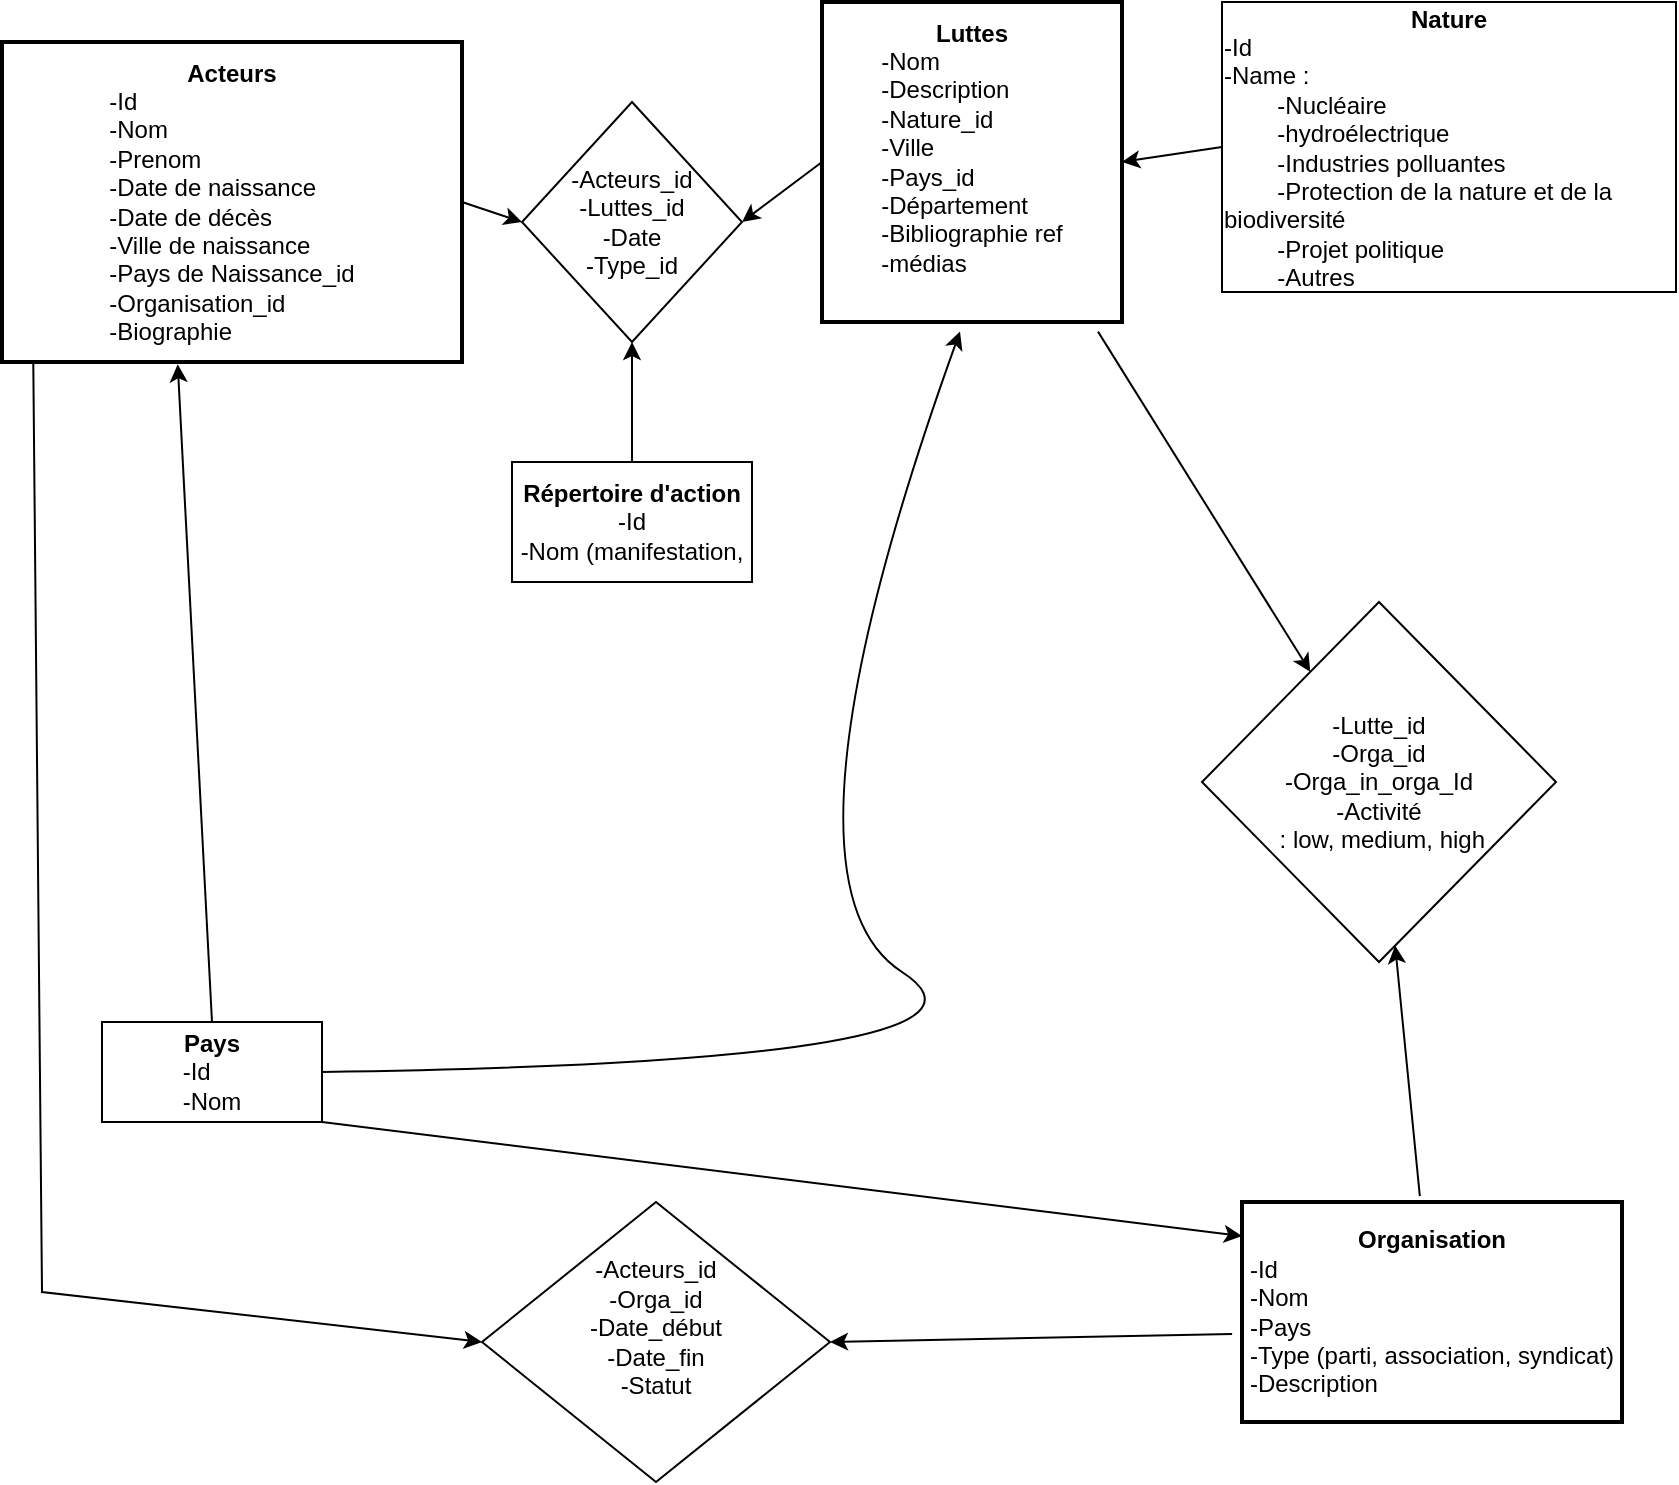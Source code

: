 <mxfile version="16.2.4" type="device"><diagram id="je6JyBu01keGbICuxLdY" name="Page-1"><mxGraphModel dx="2177" dy="793" grid="1" gridSize="10" guides="1" tooltips="1" connect="1" arrows="1" fold="1" page="1" pageScale="1" pageWidth="827" pageHeight="1169" math="0" shadow="0"><root><mxCell id="0"/><mxCell id="1" parent="0"/><mxCell id="A77caELL3C6r-TJ1Jlib-1" value="&lt;div&gt;&lt;b&gt;Acteurs&lt;/b&gt;&lt;/div&gt;&lt;div align=&quot;left&quot;&gt;-Id &lt;br&gt;&lt;/div&gt;&lt;div align=&quot;left&quot;&gt;-Nom&lt;/div&gt;&lt;div align=&quot;left&quot;&gt;-Prenom&lt;/div&gt;&lt;div align=&quot;left&quot;&gt;-Date de naissance&lt;/div&gt;&lt;div align=&quot;left&quot;&gt;-Date de décès&lt;/div&gt;&lt;div align=&quot;left&quot;&gt;-Ville de naissance&lt;/div&gt;&lt;div align=&quot;left&quot;&gt;-Pays de Naissance_id&lt;/div&gt;&lt;div align=&quot;left&quot;&gt;-Organisation_id&lt;/div&gt;&lt;div align=&quot;left&quot;&gt;-Biographie&lt;/div&gt;" style="rounded=0;whiteSpace=wrap;html=1;strokeWidth=2;" parent="1" vertex="1"><mxGeometry x="-10" y="30" width="230" height="160" as="geometry"/></mxCell><mxCell id="A77caELL3C6r-TJ1Jlib-2" value="&lt;div&gt;&lt;span&gt;Pays&lt;/span&gt;&lt;/div&gt;&lt;div align=&quot;left&quot;&gt;&lt;span&gt;&lt;span style=&quot;font-weight: normal&quot;&gt;-Id&lt;/span&gt;&lt;br&gt;&lt;/span&gt;&lt;/div&gt;&lt;div align=&quot;left&quot;&gt;&lt;span style=&quot;font-weight: normal&quot;&gt;-Nom&lt;/span&gt;&lt;br&gt;&lt;/div&gt;" style="text;html=1;strokeColor=default;fillColor=none;align=center;verticalAlign=middle;whiteSpace=wrap;rounded=0;fontStyle=1" parent="1" vertex="1"><mxGeometry x="40" y="520" width="110" height="50" as="geometry"/></mxCell><mxCell id="A77caELL3C6r-TJ1Jlib-4" value="&lt;div&gt;&lt;b&gt;Luttes&lt;/b&gt;&lt;/div&gt;&lt;div align=&quot;left&quot;&gt;-Nom&lt;/div&gt;&lt;div align=&quot;left&quot;&gt;-Description&lt;br&gt;&lt;/div&gt;&lt;div align=&quot;left&quot;&gt;-Nature_id&lt;br&gt;&lt;/div&gt;&lt;div align=&quot;left&quot;&gt;-Ville&lt;/div&gt;&lt;div align=&quot;left&quot;&gt;-Pays_id&lt;/div&gt;&lt;div align=&quot;left&quot;&gt;-Département&lt;/div&gt;&lt;div align=&quot;left&quot;&gt;-Bibliographie ref&lt;/div&gt;&lt;div align=&quot;left&quot;&gt;-médias&lt;br&gt;&lt;/div&gt;&lt;div&gt;&lt;br&gt;&lt;/div&gt;" style="rounded=0;whiteSpace=wrap;html=1;strokeColor=default;strokeWidth=2;" parent="1" vertex="1"><mxGeometry x="400" y="10" width="150" height="160" as="geometry"/></mxCell><mxCell id="A77caELL3C6r-TJ1Jlib-5" value="&lt;div&gt;&lt;b&gt;Nature&lt;/b&gt;&lt;/div&gt;&lt;div align=&quot;left&quot;&gt;-Id&lt;br&gt;&lt;/div&gt;&lt;div align=&quot;left&quot;&gt;-Name :&lt;/div&gt;&lt;div align=&quot;left&quot;&gt;&lt;span&gt;&#9;&lt;/span&gt;&lt;span style=&quot;white-space: pre&quot;&gt;&#9;&lt;/span&gt;-Nucléaire&lt;br&gt;&lt;/div&gt;&lt;div align=&quot;left&quot;&gt;&lt;span&gt;&#9;&lt;/span&gt;&lt;span style=&quot;white-space: pre&quot;&gt;&#9;&lt;/span&gt;-hydroélectrique&lt;/div&gt;&lt;div align=&quot;left&quot;&gt;&lt;span&gt;&#9;&lt;/span&gt;&lt;span style=&quot;white-space: pre&quot;&gt;&#9;&lt;/span&gt;-Industries polluantes&lt;/div&gt;&lt;div align=&quot;left&quot;&gt;&lt;span style=&quot;white-space: pre&quot;&gt;&#9;&lt;/span&gt;-Protection de la nature et de la &lt;span style=&quot;white-space: pre&quot;&gt;&#9;&lt;/span&gt;&amp;nbsp; biodiversité&lt;/div&gt;&lt;div align=&quot;left&quot;&gt;&lt;span style=&quot;white-space: pre&quot;&gt;&#9;&lt;/span&gt;-Projet politique &lt;br&gt;&lt;/div&gt;&lt;div align=&quot;left&quot;&gt;&lt;span style=&quot;white-space: pre&quot;&gt;&#9;&lt;/span&gt;-Autres&lt;br&gt;&lt;/div&gt;" style="rounded=0;whiteSpace=wrap;html=1;strokeColor=default;" parent="1" vertex="1"><mxGeometry x="600" y="10" width="227" height="145" as="geometry"/></mxCell><mxCell id="A77caELL3C6r-TJ1Jlib-7" value="&lt;div&gt;-Acteurs_id&lt;/div&gt;&lt;div&gt;-Luttes_id&lt;/div&gt;&lt;div&gt;-Date&lt;/div&gt;&lt;div&gt;-Type_id&lt;br&gt;&lt;/div&gt;" style="rhombus;whiteSpace=wrap;html=1;strokeColor=default;" parent="1" vertex="1"><mxGeometry x="250" y="60" width="110" height="120" as="geometry"/></mxCell><mxCell id="A77caELL3C6r-TJ1Jlib-10" value="&lt;div&gt;&lt;b&gt;Répertoire d'action&lt;br&gt;&lt;/b&gt;&lt;/div&gt;&lt;div&gt;-Id&lt;/div&gt;&lt;div&gt;-Nom (manifestation, &lt;br&gt;&lt;/div&gt;" style="rounded=0;whiteSpace=wrap;html=1;strokeColor=default;" parent="1" vertex="1"><mxGeometry x="245" y="240" width="120" height="60" as="geometry"/></mxCell><mxCell id="A77caELL3C6r-TJ1Jlib-11" value="" style="endArrow=classic;html=1;rounded=0;exitX=1;exitY=0.5;exitDx=0;exitDy=0;entryX=0;entryY=0.5;entryDx=0;entryDy=0;" parent="1" source="A77caELL3C6r-TJ1Jlib-1" target="A77caELL3C6r-TJ1Jlib-7" edge="1"><mxGeometry width="50" height="50" relative="1" as="geometry"><mxPoint x="360" y="410" as="sourcePoint"/><mxPoint x="410" y="360" as="targetPoint"/></mxGeometry></mxCell><mxCell id="A77caELL3C6r-TJ1Jlib-12" value="" style="endArrow=classic;html=1;rounded=0;exitX=0;exitY=0.5;exitDx=0;exitDy=0;entryX=1;entryY=0.5;entryDx=0;entryDy=0;" parent="1" source="A77caELL3C6r-TJ1Jlib-4" target="A77caELL3C6r-TJ1Jlib-7" edge="1"><mxGeometry width="50" height="50" relative="1" as="geometry"><mxPoint x="360" y="410" as="sourcePoint"/><mxPoint x="410" y="360" as="targetPoint"/></mxGeometry></mxCell><mxCell id="A77caELL3C6r-TJ1Jlib-13" value="" style="endArrow=classic;html=1;rounded=0;exitX=0;exitY=0.5;exitDx=0;exitDy=0;entryX=1;entryY=0.5;entryDx=0;entryDy=0;" parent="1" source="A77caELL3C6r-TJ1Jlib-5" target="A77caELL3C6r-TJ1Jlib-4" edge="1"><mxGeometry width="50" height="50" relative="1" as="geometry"><mxPoint x="370" y="410" as="sourcePoint"/><mxPoint x="420" y="360" as="targetPoint"/></mxGeometry></mxCell><mxCell id="A77caELL3C6r-TJ1Jlib-16" value="" style="curved=1;endArrow=classic;html=1;rounded=0;exitX=1;exitY=0.5;exitDx=0;exitDy=0;entryX=0.46;entryY=1.03;entryDx=0;entryDy=0;entryPerimeter=0;" parent="1" source="A77caELL3C6r-TJ1Jlib-2" target="A77caELL3C6r-TJ1Jlib-4" edge="1"><mxGeometry width="50" height="50" relative="1" as="geometry"><mxPoint x="320" y="545" as="sourcePoint"/><mxPoint x="420" y="450" as="targetPoint"/><Array as="points"><mxPoint x="510" y="540"/><mxPoint x="370" y="450"/></Array></mxGeometry></mxCell><mxCell id="A77caELL3C6r-TJ1Jlib-18" value="" style="endArrow=classic;html=1;rounded=0;exitX=0.5;exitY=0;exitDx=0;exitDy=0;entryX=0.5;entryY=1;entryDx=0;entryDy=0;" parent="1" source="A77caELL3C6r-TJ1Jlib-10" target="A77caELL3C6r-TJ1Jlib-7" edge="1"><mxGeometry width="50" height="50" relative="1" as="geometry"><mxPoint x="370" y="320" as="sourcePoint"/><mxPoint x="420" y="270" as="targetPoint"/></mxGeometry></mxCell><mxCell id="A77caELL3C6r-TJ1Jlib-19" value="" style="endArrow=classic;html=1;rounded=0;exitX=0.068;exitY=1;exitDx=0;exitDy=0;exitPerimeter=0;entryX=0;entryY=0.5;entryDx=0;entryDy=0;" parent="1" source="A77caELL3C6r-TJ1Jlib-1" target="A77caELL3C6r-TJ1Jlib-28" edge="1"><mxGeometry width="50" height="50" relative="1" as="geometry"><mxPoint x="370" y="320" as="sourcePoint"/><mxPoint x="200" y="630" as="targetPoint"/><Array as="points"><mxPoint x="10" y="655"/></Array></mxGeometry></mxCell><mxCell id="A77caELL3C6r-TJ1Jlib-20" value="&lt;div&gt;&lt;b&gt;Organisation&lt;/b&gt;&lt;/div&gt;&lt;div align=&quot;left&quot;&gt;-Id&lt;/div&gt;&lt;div align=&quot;left&quot;&gt;-Nom&lt;/div&gt;&lt;div align=&quot;left&quot;&gt;-Pays&lt;br&gt;&lt;/div&gt;&lt;div align=&quot;left&quot;&gt;-Type (parti, association, syndicat)&lt;br&gt;&lt;/div&gt;&lt;div align=&quot;left&quot;&gt;-Description&lt;br&gt;&lt;/div&gt;" style="rounded=0;whiteSpace=wrap;html=1;strokeColor=default;strokeWidth=2;" parent="1" vertex="1"><mxGeometry x="610" y="610" width="190" height="110" as="geometry"/></mxCell><mxCell id="A77caELL3C6r-TJ1Jlib-25" value="" style="endArrow=classic;html=1;rounded=0;exitX=0.5;exitY=0;exitDx=0;exitDy=0;entryX=0.382;entryY=1.007;entryDx=0;entryDy=0;entryPerimeter=0;" parent="1" source="A77caELL3C6r-TJ1Jlib-2" target="A77caELL3C6r-TJ1Jlib-1" edge="1"><mxGeometry width="50" height="50" relative="1" as="geometry"><mxPoint x="370" y="450" as="sourcePoint"/><mxPoint x="420" y="400" as="targetPoint"/></mxGeometry></mxCell><mxCell id="A77caELL3C6r-TJ1Jlib-28" value="&lt;div&gt;-Acteurs_id&lt;/div&gt;&lt;div&gt;-Orga_id&lt;/div&gt;&lt;div&gt;-Date_début&lt;/div&gt;&lt;div&gt;-Date_fin&lt;br&gt;&lt;/div&gt;&lt;div&gt;-Statut&lt;br&gt;&lt;/div&gt;&lt;div&gt;&lt;br&gt;&lt;/div&gt;" style="rhombus;whiteSpace=wrap;html=1;strokeColor=default;" parent="1" vertex="1"><mxGeometry x="230" y="610" width="174" height="140" as="geometry"/></mxCell><mxCell id="A77caELL3C6r-TJ1Jlib-30" value="" style="endArrow=classic;html=1;rounded=0;exitX=0.92;exitY=1.03;exitDx=0;exitDy=0;exitPerimeter=0;" parent="1" source="A77caELL3C6r-TJ1Jlib-4" target="A77caELL3C6r-TJ1Jlib-31" edge="1"><mxGeometry width="50" height="50" relative="1" as="geometry"><mxPoint x="370" y="450" as="sourcePoint"/><mxPoint x="630" y="410" as="targetPoint"/></mxGeometry></mxCell><mxCell id="A77caELL3C6r-TJ1Jlib-31" value="&lt;div align=&quot;center&quot;&gt;-Lutte_id&lt;/div&gt;&lt;div align=&quot;center&quot;&gt;-Orga_id&lt;/div&gt;&lt;div align=&quot;center&quot;&gt;-Orga_in_orga_Id&lt;br&gt;&lt;/div&gt;&lt;div align=&quot;center&quot;&gt;-Activité&lt;br&gt;&lt;/div&gt;&lt;div align=&quot;center&quot;&gt;&amp;nbsp;: low, medium, high&lt;/div&gt;" style="rhombus;whiteSpace=wrap;html=1;strokeColor=default;align=center;" parent="1" vertex="1"><mxGeometry x="590" y="310" width="177" height="180" as="geometry"/></mxCell><mxCell id="A77caELL3C6r-TJ1Jlib-32" value="" style="endArrow=classic;html=1;rounded=0;exitX=0.468;exitY=-0.027;exitDx=0;exitDy=0;exitPerimeter=0;" parent="1" source="A77caELL3C6r-TJ1Jlib-20" target="A77caELL3C6r-TJ1Jlib-31" edge="1"><mxGeometry width="50" height="50" relative="1" as="geometry"><mxPoint x="370" y="450" as="sourcePoint"/><mxPoint x="420" y="400" as="targetPoint"/></mxGeometry></mxCell><mxCell id="HYUE-slrTs8bY9mM0a56-1" value="" style="endArrow=classic;html=1;rounded=0;exitX=1;exitY=1;exitDx=0;exitDy=0;entryX=0;entryY=0.155;entryDx=0;entryDy=0;entryPerimeter=0;" edge="1" parent="1" source="A77caELL3C6r-TJ1Jlib-2" target="A77caELL3C6r-TJ1Jlib-20"><mxGeometry width="50" height="50" relative="1" as="geometry"><mxPoint x="460" y="400" as="sourcePoint"/><mxPoint x="510" y="350" as="targetPoint"/></mxGeometry></mxCell><mxCell id="HYUE-slrTs8bY9mM0a56-3" value="" style="endArrow=classic;html=1;rounded=0;exitX=-0.026;exitY=0.6;exitDx=0;exitDy=0;exitPerimeter=0;entryX=1;entryY=0.5;entryDx=0;entryDy=0;" edge="1" parent="1" source="A77caELL3C6r-TJ1Jlib-20" target="A77caELL3C6r-TJ1Jlib-28"><mxGeometry width="50" height="50" relative="1" as="geometry"><mxPoint x="460" y="400" as="sourcePoint"/><mxPoint x="510" y="350" as="targetPoint"/></mxGeometry></mxCell></root></mxGraphModel></diagram></mxfile>